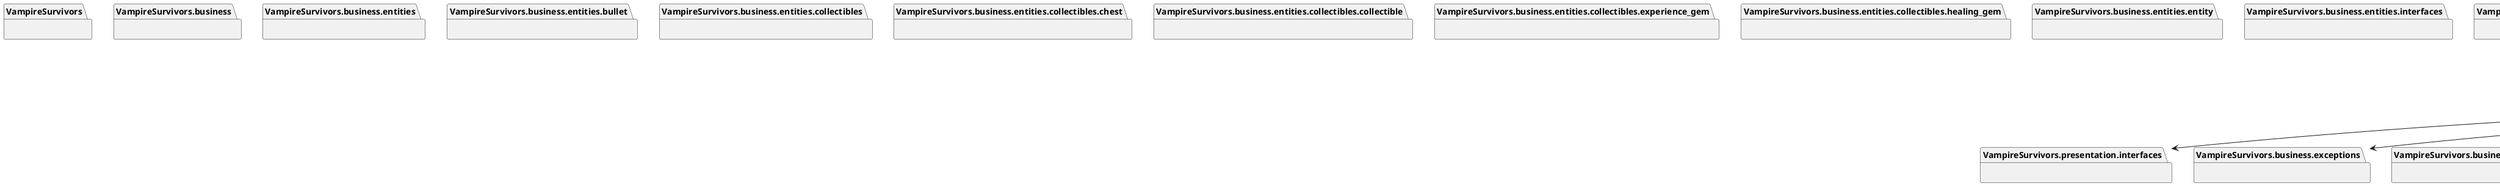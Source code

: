 @startuml packages_VampireSurvivors
set namespaceSeparator none
package "VampireSurvivors" as VampireSurvivors {
}
package "VampireSurvivors.business" as VampireSurvivors.business {
}
package "VampireSurvivors.business.entities" as VampireSurvivors.business.entities {
}
package "VampireSurvivors.business.entities.bullet" as VampireSurvivors.business.entities.bullet {
}
package "VampireSurvivors.business.entities.collectibles" as VampireSurvivors.business.entities.collectibles {
}
package "VampireSurvivors.business.entities.collectibles.chest" as VampireSurvivors.business.entities.collectibles.chest {
}
package "VampireSurvivors.business.entities.collectibles.collectible" as VampireSurvivors.business.entities.collectibles.collectible {
}
package "VampireSurvivors.business.entities.collectibles.experience_gem" as VampireSurvivors.business.entities.collectibles.experience_gem {
}
package "VampireSurvivors.business.entities.collectibles.healing_gem" as VampireSurvivors.business.entities.collectibles.healing_gem {
}
package "VampireSurvivors.business.entities.entity" as VampireSurvivors.business.entities.entity {
}
package "VampireSurvivors.business.entities.interfaces" as VampireSurvivors.business.entities.interfaces {
}
package "VampireSurvivors.business.entities.monster_factory" as VampireSurvivors.business.entities.monster_factory {
}
package "VampireSurvivors.business.entities.monsters" as VampireSurvivors.business.entities.monsters {
}
package "VampireSurvivors.business.entities.monsters.boss" as VampireSurvivors.business.entities.monsters.boss {
}
package "VampireSurvivors.business.entities.monsters.default_monster" as VampireSurvivors.business.entities.monsters.default_monster {
}
package "VampireSurvivors.business.entities.monsters.monster" as VampireSurvivors.business.entities.monsters.monster {
}
package "VampireSurvivors.business.entities.monsters.red_ghost" as VampireSurvivors.business.entities.monsters.red_ghost {
}
package "VampireSurvivors.business.entities.player" as VampireSurvivors.business.entities.player {
}
package "VampireSurvivors.business.exceptions" as VampireSurvivors.business.exceptions {
}
package "VampireSurvivors.business.handlers" as VampireSurvivors.business.handlers {
}
package "VampireSurvivors.business.handlers.collision_handler" as VampireSurvivors.business.handlers.collision_handler {
}
package "VampireSurvivors.business.handlers.cooldown_handler" as VampireSurvivors.business.handlers.cooldown_handler {
}
package "VampireSurvivors.business.handlers.data_handler" as VampireSurvivors.business.handlers.data_handler {
}
package "VampireSurvivors.business.handlers.death_handler" as VampireSurvivors.business.handlers.death_handler {
}
package "VampireSurvivors.business.handlers.interfaces" as VampireSurvivors.business.handlers.interfaces {
}
package "VampireSurvivors.business.handlers.item_data_handler" as VampireSurvivors.business.handlers.item_data_handler {
}
package "VampireSurvivors.business.handlers.position_handler" as VampireSurvivors.business.handlers.position_handler {
}
package "VampireSurvivors.business.progression" as VampireSurvivors.business.progression {
}
package "VampireSurvivors.business.progression.interfaces" as VampireSurvivors.business.progression.interfaces {
}
package "VampireSurvivors.business.progression.inventory" as VampireSurvivors.business.progression.inventory {
}
package "VampireSurvivors.business.progression.item" as VampireSurvivors.business.progression.item {
}
package "VampireSurvivors.business.progression.item_factory" as VampireSurvivors.business.progression.item_factory {
}
package "VampireSurvivors.business.progression.perk" as VampireSurvivors.business.progression.perk {
}
package "VampireSurvivors.business.progression.perk_factory" as VampireSurvivors.business.progression.perk_factory {
}
package "VampireSurvivors.business.progression.player_stats" as VampireSurvivors.business.progression.player_stats {
}
package "VampireSurvivors.business.progression.upgrade" as VampireSurvivors.business.progression.upgrade {
}
package "VampireSurvivors.business.weapons" as VampireSurvivors.business.weapons {
}
package "VampireSurvivors.business.weapons.attack_whip" as VampireSurvivors.business.weapons.attack_whip {
}
package "VampireSurvivors.business.weapons.gun" as VampireSurvivors.business.weapons.gun {
}
package "VampireSurvivors.business.weapons.hitbox" as VampireSurvivors.business.weapons.hitbox {
}
package "VampireSurvivors.business.weapons.interfaces" as VampireSurvivors.business.weapons.interfaces {
}
package "VampireSurvivors.business.weapons.weapon" as VampireSurvivors.business.weapons.weapon {
}
package "VampireSurvivors.business.weapons.weapon_factory" as VampireSurvivors.business.weapons.weapon_factory {
}
package "VampireSurvivors.business.weapons.weapon_stats" as VampireSurvivors.business.weapons.weapon_stats {
}
package "VampireSurvivors.business.weapons.whip" as VampireSurvivors.business.weapons.whip {
}
package "VampireSurvivors.business.world" as VampireSurvivors.business.world {
}
package "VampireSurvivors.business.world.chest_spawner" as VampireSurvivors.business.world.chest_spawner {
}
package "VampireSurvivors.business.world.clock" as VampireSurvivors.business.world.clock {
}
package "VampireSurvivors.business.world.collectible_factory" as VampireSurvivors.business.world.collectible_factory {
}
package "VampireSurvivors.business.world.game_world" as VampireSurvivors.business.world.game_world {
}
package "VampireSurvivors.business.world.interfaces" as VampireSurvivors.business.world.interfaces {
}
package "VampireSurvivors.business.world.monster_spawner" as VampireSurvivors.business.world.monster_spawner {
}
package "VampireSurvivors.business.world.tile_map" as VampireSurvivors.business.world.tile_map {
}
package "VampireSurvivors.game" as VampireSurvivors.game {
}
package "VampireSurvivors.persistance" as VampireSurvivors.persistance {
}
package "VampireSurvivors.persistance.dao" as VampireSurvivors.persistance.dao {
}
package "VampireSurvivors.persistance.dao.json_attacks" as VampireSurvivors.persistance.dao.json_attacks {
}
package "VampireSurvivors.persistance.dao.json_collectibles" as VampireSurvivors.persistance.dao.json_collectibles {
}
package "VampireSurvivors.persistance.dao.json_inventory" as VampireSurvivors.persistance.dao.json_inventory {
}
package "VampireSurvivors.persistance.dao.json_monster" as VampireSurvivors.persistance.dao.json_monster {
}
package "VampireSurvivors.persistance.dao.json_player" as VampireSurvivors.persistance.dao.json_player {
}
package "VampireSurvivors.persistance.interfaces" as VampireSurvivors.persistance.interfaces {
}
package "VampireSurvivors.persistance.json_helpers" as VampireSurvivors.persistance.json_helpers {
}
package "VampireSurvivors.presentation" as VampireSurvivors.presentation {
}
package "VampireSurvivors.presentation.camera" as VampireSurvivors.presentation.camera {
}
package "VampireSurvivors.presentation.display" as VampireSurvivors.presentation.display {
}
package "VampireSurvivors.presentation.exceptions" as VampireSurvivors.presentation.exceptions {
}
package "VampireSurvivors.presentation.handlers" as VampireSurvivors.presentation.handlers {
}
package "VampireSurvivors.presentation.handlers.userinterface_handler" as VampireSurvivors.presentation.handlers.userinterface_handler {
}
package "VampireSurvivors.presentation.input_handler" as VampireSurvivors.presentation.input_handler {
}
package "VampireSurvivors.presentation.interfaces" as VampireSurvivors.presentation.interfaces {
}
package "VampireSurvivors.presentation.menus" as VampireSurvivors.presentation.menus {
}
package "VampireSurvivors.presentation.menus.game_over" as VampireSurvivors.presentation.menus.game_over {
}
package "VampireSurvivors.presentation.menus.hud" as VampireSurvivors.presentation.menus.hud {
}
package "VampireSurvivors.presentation.menus.main_menu" as VampireSurvivors.presentation.menus.main_menu {
}
package "VampireSurvivors.presentation.menus.menu" as VampireSurvivors.presentation.menus.menu {
}
package "VampireSurvivors.presentation.menus.pause" as VampireSurvivors.presentation.menus.pause {
}
package "VampireSurvivors.presentation.menus.upgrade_menu" as VampireSurvivors.presentation.menus.upgrade_menu {
}
package "VampireSurvivors.presentation.sprite" as VampireSurvivors.presentation.sprite {
}
package "VampireSurvivors.presentation.tileset" as VampireSurvivors.presentation.tileset {
}
package "VampireSurvivors.presentation.userinterface" as VampireSurvivors.presentation.userinterface {
}
package "VampireSurvivors.presentation.userinterface.button" as VampireSurvivors.presentation.userinterface.button {
}
package "VampireSurvivors.presentation.userinterface.dynamic_text" as VampireSurvivors.presentation.userinterface.dynamic_text {
}
package "VampireSurvivors.presentation.userinterface.image_component" as VampireSurvivors.presentation.userinterface.image_component {
}
package "VampireSurvivors.presentation.userinterface.text" as VampireSurvivors.presentation.userinterface.text {
}
package "VampireSurvivors.presentation.userinterface.uicomponent" as VampireSurvivors.presentation.userinterface.uicomponent {
}
package "VampireSurvivors.runner" as VampireSurvivors.runner {
}
package "VampireSurvivors.settings" as VampireSurvivors.settings {
}
package "VampireSurvivors.tests" as VampireSurvivors.tests {
}
package "VampireSurvivors.tests.test_bullet" as VampireSurvivors.tests.test_bullet {
}
package "VampireSurvivors.tests.test_itemdata" as VampireSurvivors.tests.test_itemdata {
}
package "VampireSurvivors.tests.test_monster" as VampireSurvivors.tests.test_monster {
}
package "VampireSurvivors.tests.test_weaponupgrades" as VampireSurvivors.tests.test_weaponupgrades {
}
package "VampireSurvivors.tests.world_mock" as VampireSurvivors.tests.world_mock {
}
VampireSurvivors.game --> VampireSurvivors.business.exceptions
VampireSurvivors.game --> VampireSurvivors.business.handlers.collision_handler
VampireSurvivors.game --> VampireSurvivors.business.handlers.death_handler
VampireSurvivors.game --> VampireSurvivors.business.handlers.item_data_handler
VampireSurvivors.game --> VampireSurvivors.business.world.interfaces
VampireSurvivors.game --> VampireSurvivors.persistance.dao.json_collectibles
VampireSurvivors.game --> VampireSurvivors.persistance.dao.json_inventory
VampireSurvivors.game --> VampireSurvivors.persistance.dao.json_monster
VampireSurvivors.game --> VampireSurvivors.persistance.dao.json_player
VampireSurvivors.game --> VampireSurvivors.persistance.json_helpers
VampireSurvivors.game --> VampireSurvivors.presentation.exceptions
VampireSurvivors.game --> VampireSurvivors.presentation.interfaces
VampireSurvivors.game --> VampireSurvivors.settings
VampireSurvivors.runner --> VampireSurvivors.business.world.chest_spawner
VampireSurvivors.runner --> VampireSurvivors.business.world.game_world
VampireSurvivors.runner --> VampireSurvivors.business.world.monster_spawner
VampireSurvivors.runner --> VampireSurvivors.business.world.tile_map
VampireSurvivors.runner --> VampireSurvivors.game
VampireSurvivors.runner --> VampireSurvivors.persistance.json_helpers
VampireSurvivors.runner --> VampireSurvivors.presentation.display
VampireSurvivors.runner --> VampireSurvivors.presentation.exceptions
VampireSurvivors.runner --> VampireSurvivors.presentation.input_handler
VampireSurvivors.runner --> VampireSurvivors.settings
@enduml
